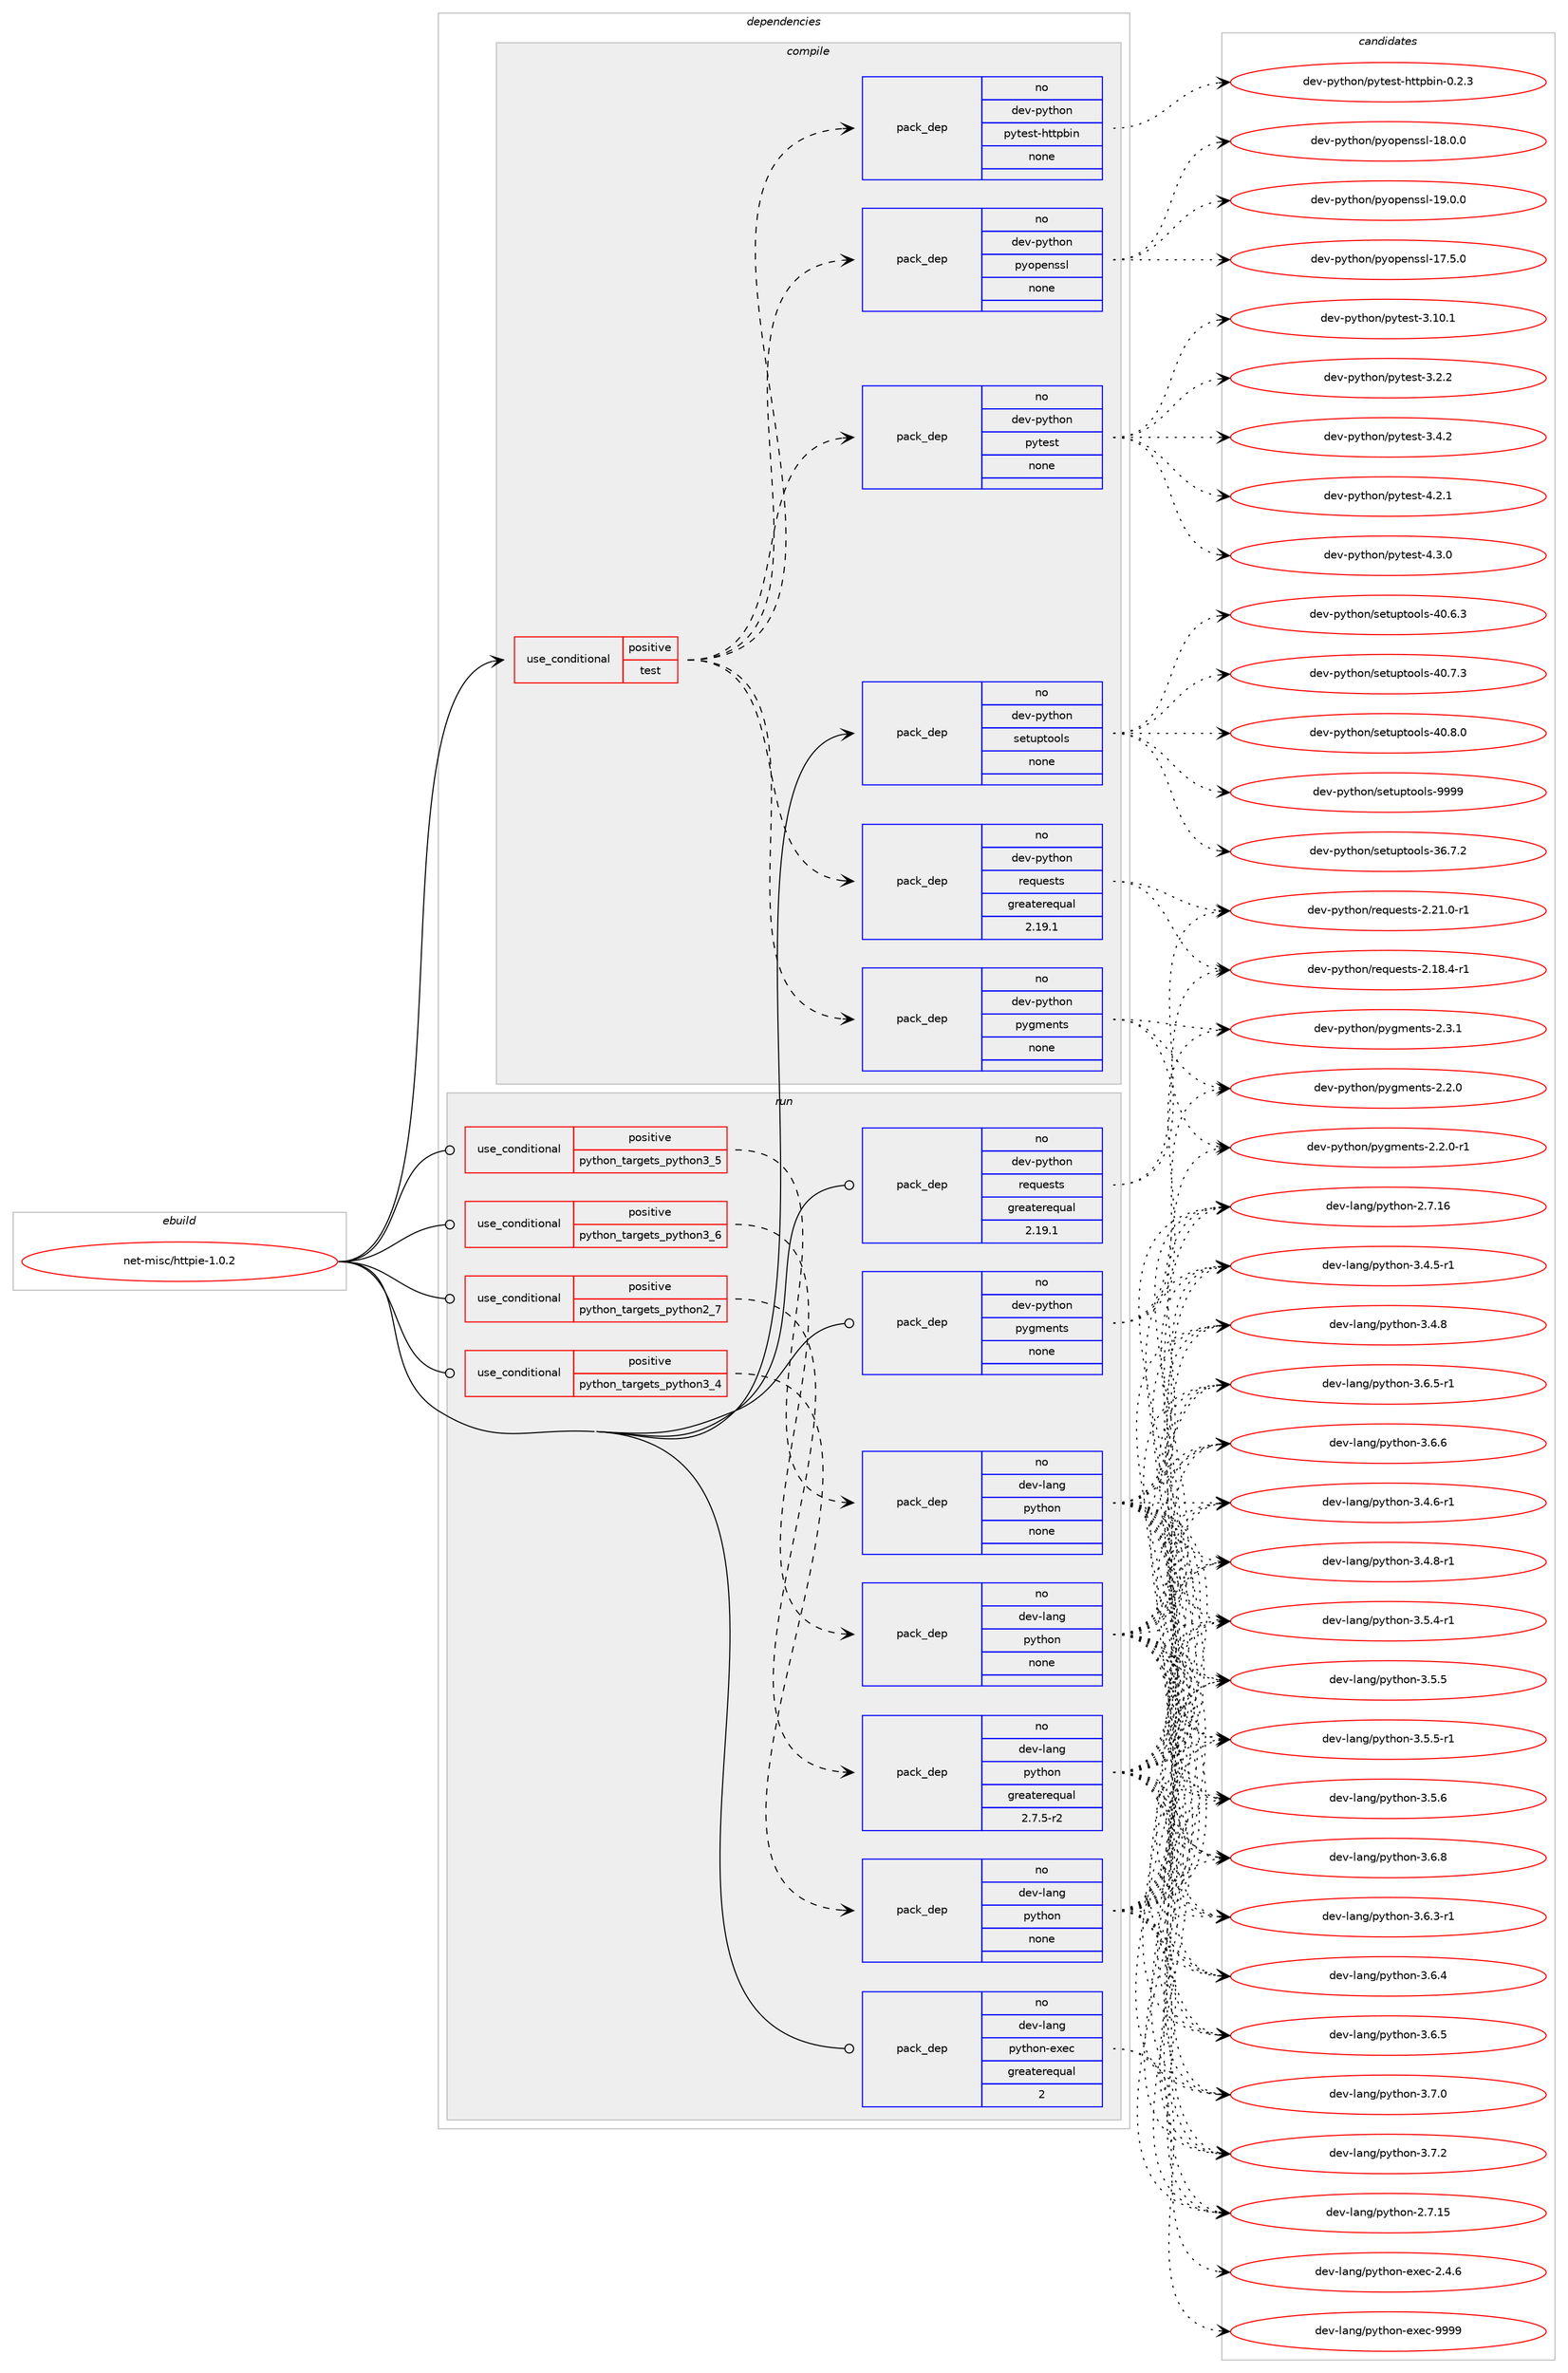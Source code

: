 digraph prolog {

# *************
# Graph options
# *************

newrank=true;
concentrate=true;
compound=true;
graph [rankdir=LR,fontname=Helvetica,fontsize=10,ranksep=1.5];#, ranksep=2.5, nodesep=0.2];
edge  [arrowhead=vee];
node  [fontname=Helvetica,fontsize=10];

# **********
# The ebuild
# **********

subgraph cluster_leftcol {
color=gray;
rank=same;
label=<<i>ebuild</i>>;
id [label="net-misc/httpie-1.0.2", color=red, width=4, href="../net-misc/httpie-1.0.2.svg"];
}

# ****************
# The dependencies
# ****************

subgraph cluster_midcol {
color=gray;
label=<<i>dependencies</i>>;
subgraph cluster_compile {
fillcolor="#eeeeee";
style=filled;
label=<<i>compile</i>>;
subgraph cond448385 {
dependency1668175 [label=<<TABLE BORDER="0" CELLBORDER="1" CELLSPACING="0" CELLPADDING="4"><TR><TD ROWSPAN="3" CELLPADDING="10">use_conditional</TD></TR><TR><TD>positive</TD></TR><TR><TD>test</TD></TR></TABLE>>, shape=none, color=red];
subgraph pack1192672 {
dependency1668176 [label=<<TABLE BORDER="0" CELLBORDER="1" CELLSPACING="0" CELLPADDING="4" WIDTH="220"><TR><TD ROWSPAN="6" CELLPADDING="30">pack_dep</TD></TR><TR><TD WIDTH="110">no</TD></TR><TR><TD>dev-python</TD></TR><TR><TD>pygments</TD></TR><TR><TD>none</TD></TR><TR><TD></TD></TR></TABLE>>, shape=none, color=blue];
}
dependency1668175:e -> dependency1668176:w [weight=20,style="dashed",arrowhead="vee"];
subgraph pack1192673 {
dependency1668177 [label=<<TABLE BORDER="0" CELLBORDER="1" CELLSPACING="0" CELLPADDING="4" WIDTH="220"><TR><TD ROWSPAN="6" CELLPADDING="30">pack_dep</TD></TR><TR><TD WIDTH="110">no</TD></TR><TR><TD>dev-python</TD></TR><TR><TD>requests</TD></TR><TR><TD>greaterequal</TD></TR><TR><TD>2.19.1</TD></TR></TABLE>>, shape=none, color=blue];
}
dependency1668175:e -> dependency1668177:w [weight=20,style="dashed",arrowhead="vee"];
subgraph pack1192674 {
dependency1668178 [label=<<TABLE BORDER="0" CELLBORDER="1" CELLSPACING="0" CELLPADDING="4" WIDTH="220"><TR><TD ROWSPAN="6" CELLPADDING="30">pack_dep</TD></TR><TR><TD WIDTH="110">no</TD></TR><TR><TD>dev-python</TD></TR><TR><TD>pyopenssl</TD></TR><TR><TD>none</TD></TR><TR><TD></TD></TR></TABLE>>, shape=none, color=blue];
}
dependency1668175:e -> dependency1668178:w [weight=20,style="dashed",arrowhead="vee"];
subgraph pack1192675 {
dependency1668179 [label=<<TABLE BORDER="0" CELLBORDER="1" CELLSPACING="0" CELLPADDING="4" WIDTH="220"><TR><TD ROWSPAN="6" CELLPADDING="30">pack_dep</TD></TR><TR><TD WIDTH="110">no</TD></TR><TR><TD>dev-python</TD></TR><TR><TD>pytest-httpbin</TD></TR><TR><TD>none</TD></TR><TR><TD></TD></TR></TABLE>>, shape=none, color=blue];
}
dependency1668175:e -> dependency1668179:w [weight=20,style="dashed",arrowhead="vee"];
subgraph pack1192676 {
dependency1668180 [label=<<TABLE BORDER="0" CELLBORDER="1" CELLSPACING="0" CELLPADDING="4" WIDTH="220"><TR><TD ROWSPAN="6" CELLPADDING="30">pack_dep</TD></TR><TR><TD WIDTH="110">no</TD></TR><TR><TD>dev-python</TD></TR><TR><TD>pytest</TD></TR><TR><TD>none</TD></TR><TR><TD></TD></TR></TABLE>>, shape=none, color=blue];
}
dependency1668175:e -> dependency1668180:w [weight=20,style="dashed",arrowhead="vee"];
}
id:e -> dependency1668175:w [weight=20,style="solid",arrowhead="vee"];
subgraph pack1192677 {
dependency1668181 [label=<<TABLE BORDER="0" CELLBORDER="1" CELLSPACING="0" CELLPADDING="4" WIDTH="220"><TR><TD ROWSPAN="6" CELLPADDING="30">pack_dep</TD></TR><TR><TD WIDTH="110">no</TD></TR><TR><TD>dev-python</TD></TR><TR><TD>setuptools</TD></TR><TR><TD>none</TD></TR><TR><TD></TD></TR></TABLE>>, shape=none, color=blue];
}
id:e -> dependency1668181:w [weight=20,style="solid",arrowhead="vee"];
}
subgraph cluster_compileandrun {
fillcolor="#eeeeee";
style=filled;
label=<<i>compile and run</i>>;
}
subgraph cluster_run {
fillcolor="#eeeeee";
style=filled;
label=<<i>run</i>>;
subgraph cond448386 {
dependency1668182 [label=<<TABLE BORDER="0" CELLBORDER="1" CELLSPACING="0" CELLPADDING="4"><TR><TD ROWSPAN="3" CELLPADDING="10">use_conditional</TD></TR><TR><TD>positive</TD></TR><TR><TD>python_targets_python2_7</TD></TR></TABLE>>, shape=none, color=red];
subgraph pack1192678 {
dependency1668183 [label=<<TABLE BORDER="0" CELLBORDER="1" CELLSPACING="0" CELLPADDING="4" WIDTH="220"><TR><TD ROWSPAN="6" CELLPADDING="30">pack_dep</TD></TR><TR><TD WIDTH="110">no</TD></TR><TR><TD>dev-lang</TD></TR><TR><TD>python</TD></TR><TR><TD>greaterequal</TD></TR><TR><TD>2.7.5-r2</TD></TR></TABLE>>, shape=none, color=blue];
}
dependency1668182:e -> dependency1668183:w [weight=20,style="dashed",arrowhead="vee"];
}
id:e -> dependency1668182:w [weight=20,style="solid",arrowhead="odot"];
subgraph cond448387 {
dependency1668184 [label=<<TABLE BORDER="0" CELLBORDER="1" CELLSPACING="0" CELLPADDING="4"><TR><TD ROWSPAN="3" CELLPADDING="10">use_conditional</TD></TR><TR><TD>positive</TD></TR><TR><TD>python_targets_python3_4</TD></TR></TABLE>>, shape=none, color=red];
subgraph pack1192679 {
dependency1668185 [label=<<TABLE BORDER="0" CELLBORDER="1" CELLSPACING="0" CELLPADDING="4" WIDTH="220"><TR><TD ROWSPAN="6" CELLPADDING="30">pack_dep</TD></TR><TR><TD WIDTH="110">no</TD></TR><TR><TD>dev-lang</TD></TR><TR><TD>python</TD></TR><TR><TD>none</TD></TR><TR><TD></TD></TR></TABLE>>, shape=none, color=blue];
}
dependency1668184:e -> dependency1668185:w [weight=20,style="dashed",arrowhead="vee"];
}
id:e -> dependency1668184:w [weight=20,style="solid",arrowhead="odot"];
subgraph cond448388 {
dependency1668186 [label=<<TABLE BORDER="0" CELLBORDER="1" CELLSPACING="0" CELLPADDING="4"><TR><TD ROWSPAN="3" CELLPADDING="10">use_conditional</TD></TR><TR><TD>positive</TD></TR><TR><TD>python_targets_python3_5</TD></TR></TABLE>>, shape=none, color=red];
subgraph pack1192680 {
dependency1668187 [label=<<TABLE BORDER="0" CELLBORDER="1" CELLSPACING="0" CELLPADDING="4" WIDTH="220"><TR><TD ROWSPAN="6" CELLPADDING="30">pack_dep</TD></TR><TR><TD WIDTH="110">no</TD></TR><TR><TD>dev-lang</TD></TR><TR><TD>python</TD></TR><TR><TD>none</TD></TR><TR><TD></TD></TR></TABLE>>, shape=none, color=blue];
}
dependency1668186:e -> dependency1668187:w [weight=20,style="dashed",arrowhead="vee"];
}
id:e -> dependency1668186:w [weight=20,style="solid",arrowhead="odot"];
subgraph cond448389 {
dependency1668188 [label=<<TABLE BORDER="0" CELLBORDER="1" CELLSPACING="0" CELLPADDING="4"><TR><TD ROWSPAN="3" CELLPADDING="10">use_conditional</TD></TR><TR><TD>positive</TD></TR><TR><TD>python_targets_python3_6</TD></TR></TABLE>>, shape=none, color=red];
subgraph pack1192681 {
dependency1668189 [label=<<TABLE BORDER="0" CELLBORDER="1" CELLSPACING="0" CELLPADDING="4" WIDTH="220"><TR><TD ROWSPAN="6" CELLPADDING="30">pack_dep</TD></TR><TR><TD WIDTH="110">no</TD></TR><TR><TD>dev-lang</TD></TR><TR><TD>python</TD></TR><TR><TD>none</TD></TR><TR><TD></TD></TR></TABLE>>, shape=none, color=blue];
}
dependency1668188:e -> dependency1668189:w [weight=20,style="dashed",arrowhead="vee"];
}
id:e -> dependency1668188:w [weight=20,style="solid",arrowhead="odot"];
subgraph pack1192682 {
dependency1668190 [label=<<TABLE BORDER="0" CELLBORDER="1" CELLSPACING="0" CELLPADDING="4" WIDTH="220"><TR><TD ROWSPAN="6" CELLPADDING="30">pack_dep</TD></TR><TR><TD WIDTH="110">no</TD></TR><TR><TD>dev-lang</TD></TR><TR><TD>python-exec</TD></TR><TR><TD>greaterequal</TD></TR><TR><TD>2</TD></TR></TABLE>>, shape=none, color=blue];
}
id:e -> dependency1668190:w [weight=20,style="solid",arrowhead="odot"];
subgraph pack1192683 {
dependency1668191 [label=<<TABLE BORDER="0" CELLBORDER="1" CELLSPACING="0" CELLPADDING="4" WIDTH="220"><TR><TD ROWSPAN="6" CELLPADDING="30">pack_dep</TD></TR><TR><TD WIDTH="110">no</TD></TR><TR><TD>dev-python</TD></TR><TR><TD>pygments</TD></TR><TR><TD>none</TD></TR><TR><TD></TD></TR></TABLE>>, shape=none, color=blue];
}
id:e -> dependency1668191:w [weight=20,style="solid",arrowhead="odot"];
subgraph pack1192684 {
dependency1668192 [label=<<TABLE BORDER="0" CELLBORDER="1" CELLSPACING="0" CELLPADDING="4" WIDTH="220"><TR><TD ROWSPAN="6" CELLPADDING="30">pack_dep</TD></TR><TR><TD WIDTH="110">no</TD></TR><TR><TD>dev-python</TD></TR><TR><TD>requests</TD></TR><TR><TD>greaterequal</TD></TR><TR><TD>2.19.1</TD></TR></TABLE>>, shape=none, color=blue];
}
id:e -> dependency1668192:w [weight=20,style="solid",arrowhead="odot"];
}
}

# **************
# The candidates
# **************

subgraph cluster_choices {
rank=same;
color=gray;
label=<<i>candidates</i>>;

subgraph choice1192672 {
color=black;
nodesep=1;
choice1001011184511212111610411111047112121103109101110116115455046504648 [label="dev-python/pygments-2.2.0", color=red, width=4,href="../dev-python/pygments-2.2.0.svg"];
choice10010111845112121116104111110471121211031091011101161154550465046484511449 [label="dev-python/pygments-2.2.0-r1", color=red, width=4,href="../dev-python/pygments-2.2.0-r1.svg"];
choice1001011184511212111610411111047112121103109101110116115455046514649 [label="dev-python/pygments-2.3.1", color=red, width=4,href="../dev-python/pygments-2.3.1.svg"];
dependency1668176:e -> choice1001011184511212111610411111047112121103109101110116115455046504648:w [style=dotted,weight="100"];
dependency1668176:e -> choice10010111845112121116104111110471121211031091011101161154550465046484511449:w [style=dotted,weight="100"];
dependency1668176:e -> choice1001011184511212111610411111047112121103109101110116115455046514649:w [style=dotted,weight="100"];
}
subgraph choice1192673 {
color=black;
nodesep=1;
choice1001011184511212111610411111047114101113117101115116115455046495646524511449 [label="dev-python/requests-2.18.4-r1", color=red, width=4,href="../dev-python/requests-2.18.4-r1.svg"];
choice1001011184511212111610411111047114101113117101115116115455046504946484511449 [label="dev-python/requests-2.21.0-r1", color=red, width=4,href="../dev-python/requests-2.21.0-r1.svg"];
dependency1668177:e -> choice1001011184511212111610411111047114101113117101115116115455046495646524511449:w [style=dotted,weight="100"];
dependency1668177:e -> choice1001011184511212111610411111047114101113117101115116115455046504946484511449:w [style=dotted,weight="100"];
}
subgraph choice1192674 {
color=black;
nodesep=1;
choice100101118451121211161041111104711212111111210111011511510845495546534648 [label="dev-python/pyopenssl-17.5.0", color=red, width=4,href="../dev-python/pyopenssl-17.5.0.svg"];
choice100101118451121211161041111104711212111111210111011511510845495646484648 [label="dev-python/pyopenssl-18.0.0", color=red, width=4,href="../dev-python/pyopenssl-18.0.0.svg"];
choice100101118451121211161041111104711212111111210111011511510845495746484648 [label="dev-python/pyopenssl-19.0.0", color=red, width=4,href="../dev-python/pyopenssl-19.0.0.svg"];
dependency1668178:e -> choice100101118451121211161041111104711212111111210111011511510845495546534648:w [style=dotted,weight="100"];
dependency1668178:e -> choice100101118451121211161041111104711212111111210111011511510845495646484648:w [style=dotted,weight="100"];
dependency1668178:e -> choice100101118451121211161041111104711212111111210111011511510845495746484648:w [style=dotted,weight="100"];
}
subgraph choice1192675 {
color=black;
nodesep=1;
choice10010111845112121116104111110471121211161011151164510411611611298105110454846504651 [label="dev-python/pytest-httpbin-0.2.3", color=red, width=4,href="../dev-python/pytest-httpbin-0.2.3.svg"];
dependency1668179:e -> choice10010111845112121116104111110471121211161011151164510411611611298105110454846504651:w [style=dotted,weight="100"];
}
subgraph choice1192676 {
color=black;
nodesep=1;
choice100101118451121211161041111104711212111610111511645514649484649 [label="dev-python/pytest-3.10.1", color=red, width=4,href="../dev-python/pytest-3.10.1.svg"];
choice1001011184511212111610411111047112121116101115116455146504650 [label="dev-python/pytest-3.2.2", color=red, width=4,href="../dev-python/pytest-3.2.2.svg"];
choice1001011184511212111610411111047112121116101115116455146524650 [label="dev-python/pytest-3.4.2", color=red, width=4,href="../dev-python/pytest-3.4.2.svg"];
choice1001011184511212111610411111047112121116101115116455246504649 [label="dev-python/pytest-4.2.1", color=red, width=4,href="../dev-python/pytest-4.2.1.svg"];
choice1001011184511212111610411111047112121116101115116455246514648 [label="dev-python/pytest-4.3.0", color=red, width=4,href="../dev-python/pytest-4.3.0.svg"];
dependency1668180:e -> choice100101118451121211161041111104711212111610111511645514649484649:w [style=dotted,weight="100"];
dependency1668180:e -> choice1001011184511212111610411111047112121116101115116455146504650:w [style=dotted,weight="100"];
dependency1668180:e -> choice1001011184511212111610411111047112121116101115116455146524650:w [style=dotted,weight="100"];
dependency1668180:e -> choice1001011184511212111610411111047112121116101115116455246504649:w [style=dotted,weight="100"];
dependency1668180:e -> choice1001011184511212111610411111047112121116101115116455246514648:w [style=dotted,weight="100"];
}
subgraph choice1192677 {
color=black;
nodesep=1;
choice100101118451121211161041111104711510111611711211611111110811545515446554650 [label="dev-python/setuptools-36.7.2", color=red, width=4,href="../dev-python/setuptools-36.7.2.svg"];
choice100101118451121211161041111104711510111611711211611111110811545524846544651 [label="dev-python/setuptools-40.6.3", color=red, width=4,href="../dev-python/setuptools-40.6.3.svg"];
choice100101118451121211161041111104711510111611711211611111110811545524846554651 [label="dev-python/setuptools-40.7.3", color=red, width=4,href="../dev-python/setuptools-40.7.3.svg"];
choice100101118451121211161041111104711510111611711211611111110811545524846564648 [label="dev-python/setuptools-40.8.0", color=red, width=4,href="../dev-python/setuptools-40.8.0.svg"];
choice10010111845112121116104111110471151011161171121161111111081154557575757 [label="dev-python/setuptools-9999", color=red, width=4,href="../dev-python/setuptools-9999.svg"];
dependency1668181:e -> choice100101118451121211161041111104711510111611711211611111110811545515446554650:w [style=dotted,weight="100"];
dependency1668181:e -> choice100101118451121211161041111104711510111611711211611111110811545524846544651:w [style=dotted,weight="100"];
dependency1668181:e -> choice100101118451121211161041111104711510111611711211611111110811545524846554651:w [style=dotted,weight="100"];
dependency1668181:e -> choice100101118451121211161041111104711510111611711211611111110811545524846564648:w [style=dotted,weight="100"];
dependency1668181:e -> choice10010111845112121116104111110471151011161171121161111111081154557575757:w [style=dotted,weight="100"];
}
subgraph choice1192678 {
color=black;
nodesep=1;
choice10010111845108971101034711212111610411111045504655464953 [label="dev-lang/python-2.7.15", color=red, width=4,href="../dev-lang/python-2.7.15.svg"];
choice10010111845108971101034711212111610411111045504655464954 [label="dev-lang/python-2.7.16", color=red, width=4,href="../dev-lang/python-2.7.16.svg"];
choice1001011184510897110103471121211161041111104551465246534511449 [label="dev-lang/python-3.4.5-r1", color=red, width=4,href="../dev-lang/python-3.4.5-r1.svg"];
choice1001011184510897110103471121211161041111104551465246544511449 [label="dev-lang/python-3.4.6-r1", color=red, width=4,href="../dev-lang/python-3.4.6-r1.svg"];
choice100101118451089711010347112121116104111110455146524656 [label="dev-lang/python-3.4.8", color=red, width=4,href="../dev-lang/python-3.4.8.svg"];
choice1001011184510897110103471121211161041111104551465246564511449 [label="dev-lang/python-3.4.8-r1", color=red, width=4,href="../dev-lang/python-3.4.8-r1.svg"];
choice1001011184510897110103471121211161041111104551465346524511449 [label="dev-lang/python-3.5.4-r1", color=red, width=4,href="../dev-lang/python-3.5.4-r1.svg"];
choice100101118451089711010347112121116104111110455146534653 [label="dev-lang/python-3.5.5", color=red, width=4,href="../dev-lang/python-3.5.5.svg"];
choice1001011184510897110103471121211161041111104551465346534511449 [label="dev-lang/python-3.5.5-r1", color=red, width=4,href="../dev-lang/python-3.5.5-r1.svg"];
choice100101118451089711010347112121116104111110455146534654 [label="dev-lang/python-3.5.6", color=red, width=4,href="../dev-lang/python-3.5.6.svg"];
choice1001011184510897110103471121211161041111104551465446514511449 [label="dev-lang/python-3.6.3-r1", color=red, width=4,href="../dev-lang/python-3.6.3-r1.svg"];
choice100101118451089711010347112121116104111110455146544652 [label="dev-lang/python-3.6.4", color=red, width=4,href="../dev-lang/python-3.6.4.svg"];
choice100101118451089711010347112121116104111110455146544653 [label="dev-lang/python-3.6.5", color=red, width=4,href="../dev-lang/python-3.6.5.svg"];
choice1001011184510897110103471121211161041111104551465446534511449 [label="dev-lang/python-3.6.5-r1", color=red, width=4,href="../dev-lang/python-3.6.5-r1.svg"];
choice100101118451089711010347112121116104111110455146544654 [label="dev-lang/python-3.6.6", color=red, width=4,href="../dev-lang/python-3.6.6.svg"];
choice100101118451089711010347112121116104111110455146544656 [label="dev-lang/python-3.6.8", color=red, width=4,href="../dev-lang/python-3.6.8.svg"];
choice100101118451089711010347112121116104111110455146554648 [label="dev-lang/python-3.7.0", color=red, width=4,href="../dev-lang/python-3.7.0.svg"];
choice100101118451089711010347112121116104111110455146554650 [label="dev-lang/python-3.7.2", color=red, width=4,href="../dev-lang/python-3.7.2.svg"];
dependency1668183:e -> choice10010111845108971101034711212111610411111045504655464953:w [style=dotted,weight="100"];
dependency1668183:e -> choice10010111845108971101034711212111610411111045504655464954:w [style=dotted,weight="100"];
dependency1668183:e -> choice1001011184510897110103471121211161041111104551465246534511449:w [style=dotted,weight="100"];
dependency1668183:e -> choice1001011184510897110103471121211161041111104551465246544511449:w [style=dotted,weight="100"];
dependency1668183:e -> choice100101118451089711010347112121116104111110455146524656:w [style=dotted,weight="100"];
dependency1668183:e -> choice1001011184510897110103471121211161041111104551465246564511449:w [style=dotted,weight="100"];
dependency1668183:e -> choice1001011184510897110103471121211161041111104551465346524511449:w [style=dotted,weight="100"];
dependency1668183:e -> choice100101118451089711010347112121116104111110455146534653:w [style=dotted,weight="100"];
dependency1668183:e -> choice1001011184510897110103471121211161041111104551465346534511449:w [style=dotted,weight="100"];
dependency1668183:e -> choice100101118451089711010347112121116104111110455146534654:w [style=dotted,weight="100"];
dependency1668183:e -> choice1001011184510897110103471121211161041111104551465446514511449:w [style=dotted,weight="100"];
dependency1668183:e -> choice100101118451089711010347112121116104111110455146544652:w [style=dotted,weight="100"];
dependency1668183:e -> choice100101118451089711010347112121116104111110455146544653:w [style=dotted,weight="100"];
dependency1668183:e -> choice1001011184510897110103471121211161041111104551465446534511449:w [style=dotted,weight="100"];
dependency1668183:e -> choice100101118451089711010347112121116104111110455146544654:w [style=dotted,weight="100"];
dependency1668183:e -> choice100101118451089711010347112121116104111110455146544656:w [style=dotted,weight="100"];
dependency1668183:e -> choice100101118451089711010347112121116104111110455146554648:w [style=dotted,weight="100"];
dependency1668183:e -> choice100101118451089711010347112121116104111110455146554650:w [style=dotted,weight="100"];
}
subgraph choice1192679 {
color=black;
nodesep=1;
choice10010111845108971101034711212111610411111045504655464953 [label="dev-lang/python-2.7.15", color=red, width=4,href="../dev-lang/python-2.7.15.svg"];
choice10010111845108971101034711212111610411111045504655464954 [label="dev-lang/python-2.7.16", color=red, width=4,href="../dev-lang/python-2.7.16.svg"];
choice1001011184510897110103471121211161041111104551465246534511449 [label="dev-lang/python-3.4.5-r1", color=red, width=4,href="../dev-lang/python-3.4.5-r1.svg"];
choice1001011184510897110103471121211161041111104551465246544511449 [label="dev-lang/python-3.4.6-r1", color=red, width=4,href="../dev-lang/python-3.4.6-r1.svg"];
choice100101118451089711010347112121116104111110455146524656 [label="dev-lang/python-3.4.8", color=red, width=4,href="../dev-lang/python-3.4.8.svg"];
choice1001011184510897110103471121211161041111104551465246564511449 [label="dev-lang/python-3.4.8-r1", color=red, width=4,href="../dev-lang/python-3.4.8-r1.svg"];
choice1001011184510897110103471121211161041111104551465346524511449 [label="dev-lang/python-3.5.4-r1", color=red, width=4,href="../dev-lang/python-3.5.4-r1.svg"];
choice100101118451089711010347112121116104111110455146534653 [label="dev-lang/python-3.5.5", color=red, width=4,href="../dev-lang/python-3.5.5.svg"];
choice1001011184510897110103471121211161041111104551465346534511449 [label="dev-lang/python-3.5.5-r1", color=red, width=4,href="../dev-lang/python-3.5.5-r1.svg"];
choice100101118451089711010347112121116104111110455146534654 [label="dev-lang/python-3.5.6", color=red, width=4,href="../dev-lang/python-3.5.6.svg"];
choice1001011184510897110103471121211161041111104551465446514511449 [label="dev-lang/python-3.6.3-r1", color=red, width=4,href="../dev-lang/python-3.6.3-r1.svg"];
choice100101118451089711010347112121116104111110455146544652 [label="dev-lang/python-3.6.4", color=red, width=4,href="../dev-lang/python-3.6.4.svg"];
choice100101118451089711010347112121116104111110455146544653 [label="dev-lang/python-3.6.5", color=red, width=4,href="../dev-lang/python-3.6.5.svg"];
choice1001011184510897110103471121211161041111104551465446534511449 [label="dev-lang/python-3.6.5-r1", color=red, width=4,href="../dev-lang/python-3.6.5-r1.svg"];
choice100101118451089711010347112121116104111110455146544654 [label="dev-lang/python-3.6.6", color=red, width=4,href="../dev-lang/python-3.6.6.svg"];
choice100101118451089711010347112121116104111110455146544656 [label="dev-lang/python-3.6.8", color=red, width=4,href="../dev-lang/python-3.6.8.svg"];
choice100101118451089711010347112121116104111110455146554648 [label="dev-lang/python-3.7.0", color=red, width=4,href="../dev-lang/python-3.7.0.svg"];
choice100101118451089711010347112121116104111110455146554650 [label="dev-lang/python-3.7.2", color=red, width=4,href="../dev-lang/python-3.7.2.svg"];
dependency1668185:e -> choice10010111845108971101034711212111610411111045504655464953:w [style=dotted,weight="100"];
dependency1668185:e -> choice10010111845108971101034711212111610411111045504655464954:w [style=dotted,weight="100"];
dependency1668185:e -> choice1001011184510897110103471121211161041111104551465246534511449:w [style=dotted,weight="100"];
dependency1668185:e -> choice1001011184510897110103471121211161041111104551465246544511449:w [style=dotted,weight="100"];
dependency1668185:e -> choice100101118451089711010347112121116104111110455146524656:w [style=dotted,weight="100"];
dependency1668185:e -> choice1001011184510897110103471121211161041111104551465246564511449:w [style=dotted,weight="100"];
dependency1668185:e -> choice1001011184510897110103471121211161041111104551465346524511449:w [style=dotted,weight="100"];
dependency1668185:e -> choice100101118451089711010347112121116104111110455146534653:w [style=dotted,weight="100"];
dependency1668185:e -> choice1001011184510897110103471121211161041111104551465346534511449:w [style=dotted,weight="100"];
dependency1668185:e -> choice100101118451089711010347112121116104111110455146534654:w [style=dotted,weight="100"];
dependency1668185:e -> choice1001011184510897110103471121211161041111104551465446514511449:w [style=dotted,weight="100"];
dependency1668185:e -> choice100101118451089711010347112121116104111110455146544652:w [style=dotted,weight="100"];
dependency1668185:e -> choice100101118451089711010347112121116104111110455146544653:w [style=dotted,weight="100"];
dependency1668185:e -> choice1001011184510897110103471121211161041111104551465446534511449:w [style=dotted,weight="100"];
dependency1668185:e -> choice100101118451089711010347112121116104111110455146544654:w [style=dotted,weight="100"];
dependency1668185:e -> choice100101118451089711010347112121116104111110455146544656:w [style=dotted,weight="100"];
dependency1668185:e -> choice100101118451089711010347112121116104111110455146554648:w [style=dotted,weight="100"];
dependency1668185:e -> choice100101118451089711010347112121116104111110455146554650:w [style=dotted,weight="100"];
}
subgraph choice1192680 {
color=black;
nodesep=1;
choice10010111845108971101034711212111610411111045504655464953 [label="dev-lang/python-2.7.15", color=red, width=4,href="../dev-lang/python-2.7.15.svg"];
choice10010111845108971101034711212111610411111045504655464954 [label="dev-lang/python-2.7.16", color=red, width=4,href="../dev-lang/python-2.7.16.svg"];
choice1001011184510897110103471121211161041111104551465246534511449 [label="dev-lang/python-3.4.5-r1", color=red, width=4,href="../dev-lang/python-3.4.5-r1.svg"];
choice1001011184510897110103471121211161041111104551465246544511449 [label="dev-lang/python-3.4.6-r1", color=red, width=4,href="../dev-lang/python-3.4.6-r1.svg"];
choice100101118451089711010347112121116104111110455146524656 [label="dev-lang/python-3.4.8", color=red, width=4,href="../dev-lang/python-3.4.8.svg"];
choice1001011184510897110103471121211161041111104551465246564511449 [label="dev-lang/python-3.4.8-r1", color=red, width=4,href="../dev-lang/python-3.4.8-r1.svg"];
choice1001011184510897110103471121211161041111104551465346524511449 [label="dev-lang/python-3.5.4-r1", color=red, width=4,href="../dev-lang/python-3.5.4-r1.svg"];
choice100101118451089711010347112121116104111110455146534653 [label="dev-lang/python-3.5.5", color=red, width=4,href="../dev-lang/python-3.5.5.svg"];
choice1001011184510897110103471121211161041111104551465346534511449 [label="dev-lang/python-3.5.5-r1", color=red, width=4,href="../dev-lang/python-3.5.5-r1.svg"];
choice100101118451089711010347112121116104111110455146534654 [label="dev-lang/python-3.5.6", color=red, width=4,href="../dev-lang/python-3.5.6.svg"];
choice1001011184510897110103471121211161041111104551465446514511449 [label="dev-lang/python-3.6.3-r1", color=red, width=4,href="../dev-lang/python-3.6.3-r1.svg"];
choice100101118451089711010347112121116104111110455146544652 [label="dev-lang/python-3.6.4", color=red, width=4,href="../dev-lang/python-3.6.4.svg"];
choice100101118451089711010347112121116104111110455146544653 [label="dev-lang/python-3.6.5", color=red, width=4,href="../dev-lang/python-3.6.5.svg"];
choice1001011184510897110103471121211161041111104551465446534511449 [label="dev-lang/python-3.6.5-r1", color=red, width=4,href="../dev-lang/python-3.6.5-r1.svg"];
choice100101118451089711010347112121116104111110455146544654 [label="dev-lang/python-3.6.6", color=red, width=4,href="../dev-lang/python-3.6.6.svg"];
choice100101118451089711010347112121116104111110455146544656 [label="dev-lang/python-3.6.8", color=red, width=4,href="../dev-lang/python-3.6.8.svg"];
choice100101118451089711010347112121116104111110455146554648 [label="dev-lang/python-3.7.0", color=red, width=4,href="../dev-lang/python-3.7.0.svg"];
choice100101118451089711010347112121116104111110455146554650 [label="dev-lang/python-3.7.2", color=red, width=4,href="../dev-lang/python-3.7.2.svg"];
dependency1668187:e -> choice10010111845108971101034711212111610411111045504655464953:w [style=dotted,weight="100"];
dependency1668187:e -> choice10010111845108971101034711212111610411111045504655464954:w [style=dotted,weight="100"];
dependency1668187:e -> choice1001011184510897110103471121211161041111104551465246534511449:w [style=dotted,weight="100"];
dependency1668187:e -> choice1001011184510897110103471121211161041111104551465246544511449:w [style=dotted,weight="100"];
dependency1668187:e -> choice100101118451089711010347112121116104111110455146524656:w [style=dotted,weight="100"];
dependency1668187:e -> choice1001011184510897110103471121211161041111104551465246564511449:w [style=dotted,weight="100"];
dependency1668187:e -> choice1001011184510897110103471121211161041111104551465346524511449:w [style=dotted,weight="100"];
dependency1668187:e -> choice100101118451089711010347112121116104111110455146534653:w [style=dotted,weight="100"];
dependency1668187:e -> choice1001011184510897110103471121211161041111104551465346534511449:w [style=dotted,weight="100"];
dependency1668187:e -> choice100101118451089711010347112121116104111110455146534654:w [style=dotted,weight="100"];
dependency1668187:e -> choice1001011184510897110103471121211161041111104551465446514511449:w [style=dotted,weight="100"];
dependency1668187:e -> choice100101118451089711010347112121116104111110455146544652:w [style=dotted,weight="100"];
dependency1668187:e -> choice100101118451089711010347112121116104111110455146544653:w [style=dotted,weight="100"];
dependency1668187:e -> choice1001011184510897110103471121211161041111104551465446534511449:w [style=dotted,weight="100"];
dependency1668187:e -> choice100101118451089711010347112121116104111110455146544654:w [style=dotted,weight="100"];
dependency1668187:e -> choice100101118451089711010347112121116104111110455146544656:w [style=dotted,weight="100"];
dependency1668187:e -> choice100101118451089711010347112121116104111110455146554648:w [style=dotted,weight="100"];
dependency1668187:e -> choice100101118451089711010347112121116104111110455146554650:w [style=dotted,weight="100"];
}
subgraph choice1192681 {
color=black;
nodesep=1;
choice10010111845108971101034711212111610411111045504655464953 [label="dev-lang/python-2.7.15", color=red, width=4,href="../dev-lang/python-2.7.15.svg"];
choice10010111845108971101034711212111610411111045504655464954 [label="dev-lang/python-2.7.16", color=red, width=4,href="../dev-lang/python-2.7.16.svg"];
choice1001011184510897110103471121211161041111104551465246534511449 [label="dev-lang/python-3.4.5-r1", color=red, width=4,href="../dev-lang/python-3.4.5-r1.svg"];
choice1001011184510897110103471121211161041111104551465246544511449 [label="dev-lang/python-3.4.6-r1", color=red, width=4,href="../dev-lang/python-3.4.6-r1.svg"];
choice100101118451089711010347112121116104111110455146524656 [label="dev-lang/python-3.4.8", color=red, width=4,href="../dev-lang/python-3.4.8.svg"];
choice1001011184510897110103471121211161041111104551465246564511449 [label="dev-lang/python-3.4.8-r1", color=red, width=4,href="../dev-lang/python-3.4.8-r1.svg"];
choice1001011184510897110103471121211161041111104551465346524511449 [label="dev-lang/python-3.5.4-r1", color=red, width=4,href="../dev-lang/python-3.5.4-r1.svg"];
choice100101118451089711010347112121116104111110455146534653 [label="dev-lang/python-3.5.5", color=red, width=4,href="../dev-lang/python-3.5.5.svg"];
choice1001011184510897110103471121211161041111104551465346534511449 [label="dev-lang/python-3.5.5-r1", color=red, width=4,href="../dev-lang/python-3.5.5-r1.svg"];
choice100101118451089711010347112121116104111110455146534654 [label="dev-lang/python-3.5.6", color=red, width=4,href="../dev-lang/python-3.5.6.svg"];
choice1001011184510897110103471121211161041111104551465446514511449 [label="dev-lang/python-3.6.3-r1", color=red, width=4,href="../dev-lang/python-3.6.3-r1.svg"];
choice100101118451089711010347112121116104111110455146544652 [label="dev-lang/python-3.6.4", color=red, width=4,href="../dev-lang/python-3.6.4.svg"];
choice100101118451089711010347112121116104111110455146544653 [label="dev-lang/python-3.6.5", color=red, width=4,href="../dev-lang/python-3.6.5.svg"];
choice1001011184510897110103471121211161041111104551465446534511449 [label="dev-lang/python-3.6.5-r1", color=red, width=4,href="../dev-lang/python-3.6.5-r1.svg"];
choice100101118451089711010347112121116104111110455146544654 [label="dev-lang/python-3.6.6", color=red, width=4,href="../dev-lang/python-3.6.6.svg"];
choice100101118451089711010347112121116104111110455146544656 [label="dev-lang/python-3.6.8", color=red, width=4,href="../dev-lang/python-3.6.8.svg"];
choice100101118451089711010347112121116104111110455146554648 [label="dev-lang/python-3.7.0", color=red, width=4,href="../dev-lang/python-3.7.0.svg"];
choice100101118451089711010347112121116104111110455146554650 [label="dev-lang/python-3.7.2", color=red, width=4,href="../dev-lang/python-3.7.2.svg"];
dependency1668189:e -> choice10010111845108971101034711212111610411111045504655464953:w [style=dotted,weight="100"];
dependency1668189:e -> choice10010111845108971101034711212111610411111045504655464954:w [style=dotted,weight="100"];
dependency1668189:e -> choice1001011184510897110103471121211161041111104551465246534511449:w [style=dotted,weight="100"];
dependency1668189:e -> choice1001011184510897110103471121211161041111104551465246544511449:w [style=dotted,weight="100"];
dependency1668189:e -> choice100101118451089711010347112121116104111110455146524656:w [style=dotted,weight="100"];
dependency1668189:e -> choice1001011184510897110103471121211161041111104551465246564511449:w [style=dotted,weight="100"];
dependency1668189:e -> choice1001011184510897110103471121211161041111104551465346524511449:w [style=dotted,weight="100"];
dependency1668189:e -> choice100101118451089711010347112121116104111110455146534653:w [style=dotted,weight="100"];
dependency1668189:e -> choice1001011184510897110103471121211161041111104551465346534511449:w [style=dotted,weight="100"];
dependency1668189:e -> choice100101118451089711010347112121116104111110455146534654:w [style=dotted,weight="100"];
dependency1668189:e -> choice1001011184510897110103471121211161041111104551465446514511449:w [style=dotted,weight="100"];
dependency1668189:e -> choice100101118451089711010347112121116104111110455146544652:w [style=dotted,weight="100"];
dependency1668189:e -> choice100101118451089711010347112121116104111110455146544653:w [style=dotted,weight="100"];
dependency1668189:e -> choice1001011184510897110103471121211161041111104551465446534511449:w [style=dotted,weight="100"];
dependency1668189:e -> choice100101118451089711010347112121116104111110455146544654:w [style=dotted,weight="100"];
dependency1668189:e -> choice100101118451089711010347112121116104111110455146544656:w [style=dotted,weight="100"];
dependency1668189:e -> choice100101118451089711010347112121116104111110455146554648:w [style=dotted,weight="100"];
dependency1668189:e -> choice100101118451089711010347112121116104111110455146554650:w [style=dotted,weight="100"];
}
subgraph choice1192682 {
color=black;
nodesep=1;
choice1001011184510897110103471121211161041111104510112010199455046524654 [label="dev-lang/python-exec-2.4.6", color=red, width=4,href="../dev-lang/python-exec-2.4.6.svg"];
choice10010111845108971101034711212111610411111045101120101994557575757 [label="dev-lang/python-exec-9999", color=red, width=4,href="../dev-lang/python-exec-9999.svg"];
dependency1668190:e -> choice1001011184510897110103471121211161041111104510112010199455046524654:w [style=dotted,weight="100"];
dependency1668190:e -> choice10010111845108971101034711212111610411111045101120101994557575757:w [style=dotted,weight="100"];
}
subgraph choice1192683 {
color=black;
nodesep=1;
choice1001011184511212111610411111047112121103109101110116115455046504648 [label="dev-python/pygments-2.2.0", color=red, width=4,href="../dev-python/pygments-2.2.0.svg"];
choice10010111845112121116104111110471121211031091011101161154550465046484511449 [label="dev-python/pygments-2.2.0-r1", color=red, width=4,href="../dev-python/pygments-2.2.0-r1.svg"];
choice1001011184511212111610411111047112121103109101110116115455046514649 [label="dev-python/pygments-2.3.1", color=red, width=4,href="../dev-python/pygments-2.3.1.svg"];
dependency1668191:e -> choice1001011184511212111610411111047112121103109101110116115455046504648:w [style=dotted,weight="100"];
dependency1668191:e -> choice10010111845112121116104111110471121211031091011101161154550465046484511449:w [style=dotted,weight="100"];
dependency1668191:e -> choice1001011184511212111610411111047112121103109101110116115455046514649:w [style=dotted,weight="100"];
}
subgraph choice1192684 {
color=black;
nodesep=1;
choice1001011184511212111610411111047114101113117101115116115455046495646524511449 [label="dev-python/requests-2.18.4-r1", color=red, width=4,href="../dev-python/requests-2.18.4-r1.svg"];
choice1001011184511212111610411111047114101113117101115116115455046504946484511449 [label="dev-python/requests-2.21.0-r1", color=red, width=4,href="../dev-python/requests-2.21.0-r1.svg"];
dependency1668192:e -> choice1001011184511212111610411111047114101113117101115116115455046495646524511449:w [style=dotted,weight="100"];
dependency1668192:e -> choice1001011184511212111610411111047114101113117101115116115455046504946484511449:w [style=dotted,weight="100"];
}
}

}
